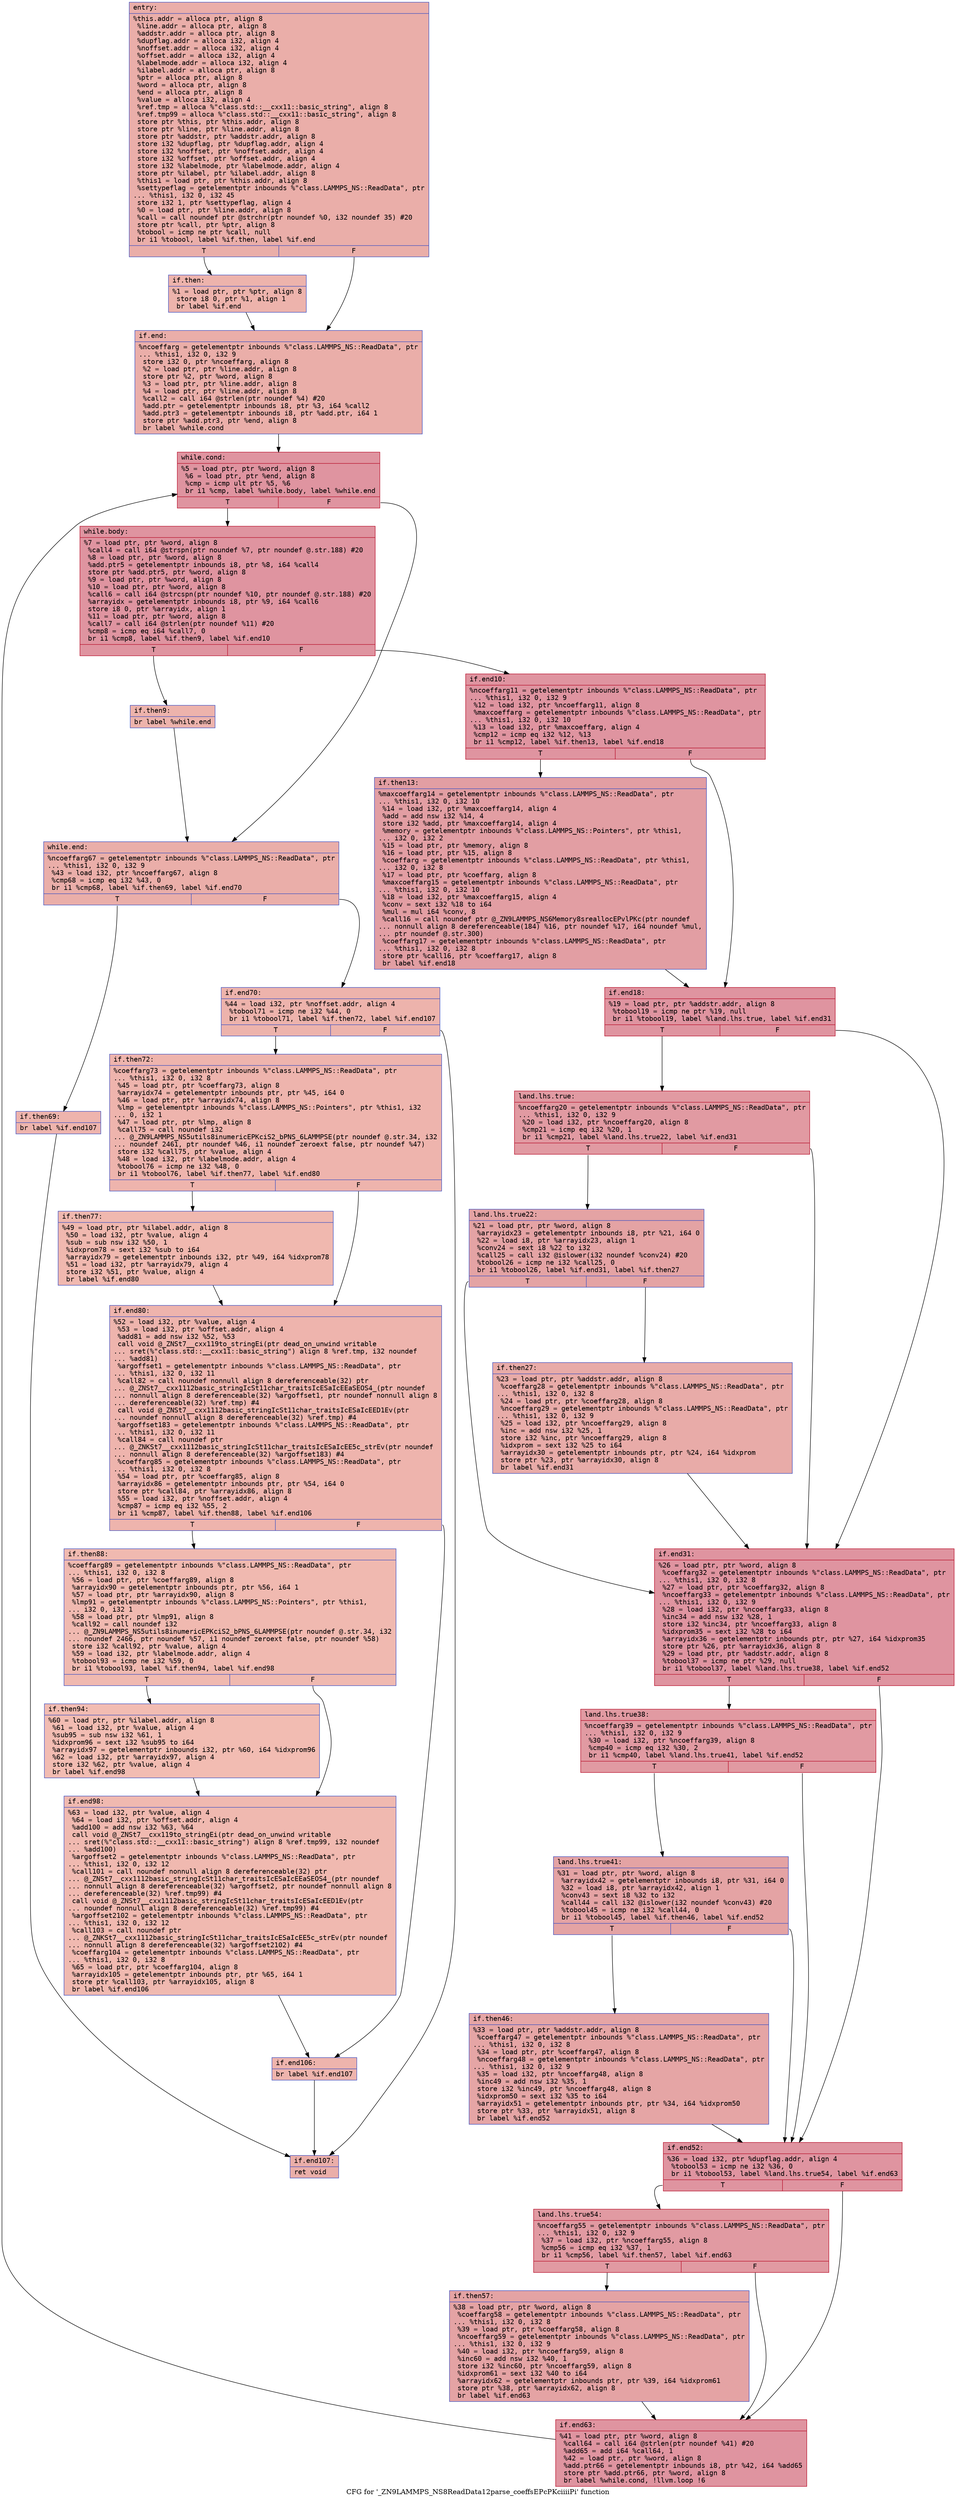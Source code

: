 digraph "CFG for '_ZN9LAMMPS_NS8ReadData12parse_coeffsEPcPKciiiiPi' function" {
	label="CFG for '_ZN9LAMMPS_NS8ReadData12parse_coeffsEPcPKciiiiPi' function";

	Node0x55c7e094fc70 [shape=record,color="#3d50c3ff", style=filled, fillcolor="#d0473d70" fontname="Courier",label="{entry:\l|  %this.addr = alloca ptr, align 8\l  %line.addr = alloca ptr, align 8\l  %addstr.addr = alloca ptr, align 8\l  %dupflag.addr = alloca i32, align 4\l  %noffset.addr = alloca i32, align 4\l  %offset.addr = alloca i32, align 4\l  %labelmode.addr = alloca i32, align 4\l  %ilabel.addr = alloca ptr, align 8\l  %ptr = alloca ptr, align 8\l  %word = alloca ptr, align 8\l  %end = alloca ptr, align 8\l  %value = alloca i32, align 4\l  %ref.tmp = alloca %\"class.std::__cxx11::basic_string\", align 8\l  %ref.tmp99 = alloca %\"class.std::__cxx11::basic_string\", align 8\l  store ptr %this, ptr %this.addr, align 8\l  store ptr %line, ptr %line.addr, align 8\l  store ptr %addstr, ptr %addstr.addr, align 8\l  store i32 %dupflag, ptr %dupflag.addr, align 4\l  store i32 %noffset, ptr %noffset.addr, align 4\l  store i32 %offset, ptr %offset.addr, align 4\l  store i32 %labelmode, ptr %labelmode.addr, align 4\l  store ptr %ilabel, ptr %ilabel.addr, align 8\l  %this1 = load ptr, ptr %this.addr, align 8\l  %settypeflag = getelementptr inbounds %\"class.LAMMPS_NS::ReadData\", ptr\l... %this1, i32 0, i32 45\l  store i32 1, ptr %settypeflag, align 4\l  %0 = load ptr, ptr %line.addr, align 8\l  %call = call noundef ptr @strchr(ptr noundef %0, i32 noundef 35) #20\l  store ptr %call, ptr %ptr, align 8\l  %tobool = icmp ne ptr %call, null\l  br i1 %tobool, label %if.then, label %if.end\l|{<s0>T|<s1>F}}"];
	Node0x55c7e094fc70:s0 -> Node0x55c7e0951b60[tooltip="entry -> if.then\nProbability 62.50%" ];
	Node0x55c7e094fc70:s1 -> Node0x55c7e0951bd0[tooltip="entry -> if.end\nProbability 37.50%" ];
	Node0x55c7e0951b60 [shape=record,color="#3d50c3ff", style=filled, fillcolor="#d6524470" fontname="Courier",label="{if.then:\l|  %1 = load ptr, ptr %ptr, align 8\l  store i8 0, ptr %1, align 1\l  br label %if.end\l}"];
	Node0x55c7e0951b60 -> Node0x55c7e0951bd0[tooltip="if.then -> if.end\nProbability 100.00%" ];
	Node0x55c7e0951bd0 [shape=record,color="#3d50c3ff", style=filled, fillcolor="#d0473d70" fontname="Courier",label="{if.end:\l|  %ncoeffarg = getelementptr inbounds %\"class.LAMMPS_NS::ReadData\", ptr\l... %this1, i32 0, i32 9\l  store i32 0, ptr %ncoeffarg, align 8\l  %2 = load ptr, ptr %line.addr, align 8\l  store ptr %2, ptr %word, align 8\l  %3 = load ptr, ptr %line.addr, align 8\l  %4 = load ptr, ptr %line.addr, align 8\l  %call2 = call i64 @strlen(ptr noundef %4) #20\l  %add.ptr = getelementptr inbounds i8, ptr %3, i64 %call2\l  %add.ptr3 = getelementptr inbounds i8, ptr %add.ptr, i64 1\l  store ptr %add.ptr3, ptr %end, align 8\l  br label %while.cond\l}"];
	Node0x55c7e0951bd0 -> Node0x55c7e0952470[tooltip="if.end -> while.cond\nProbability 100.00%" ];
	Node0x55c7e0952470 [shape=record,color="#b70d28ff", style=filled, fillcolor="#b70d2870" fontname="Courier",label="{while.cond:\l|  %5 = load ptr, ptr %word, align 8\l  %6 = load ptr, ptr %end, align 8\l  %cmp = icmp ult ptr %5, %6\l  br i1 %cmp, label %while.body, label %while.end\l|{<s0>T|<s1>F}}"];
	Node0x55c7e0952470:s0 -> Node0x55c7e09526a0[tooltip="while.cond -> while.body\nProbability 96.88%" ];
	Node0x55c7e0952470:s1 -> Node0x55c7e0952720[tooltip="while.cond -> while.end\nProbability 3.12%" ];
	Node0x55c7e09526a0 [shape=record,color="#b70d28ff", style=filled, fillcolor="#b70d2870" fontname="Courier",label="{while.body:\l|  %7 = load ptr, ptr %word, align 8\l  %call4 = call i64 @strspn(ptr noundef %7, ptr noundef @.str.188) #20\l  %8 = load ptr, ptr %word, align 8\l  %add.ptr5 = getelementptr inbounds i8, ptr %8, i64 %call4\l  store ptr %add.ptr5, ptr %word, align 8\l  %9 = load ptr, ptr %word, align 8\l  %10 = load ptr, ptr %word, align 8\l  %call6 = call i64 @strcspn(ptr noundef %10, ptr noundef @.str.188) #20\l  %arrayidx = getelementptr inbounds i8, ptr %9, i64 %call6\l  store i8 0, ptr %arrayidx, align 1\l  %11 = load ptr, ptr %word, align 8\l  %call7 = call i64 @strlen(ptr noundef %11) #20\l  %cmp8 = icmp eq i64 %call7, 0\l  br i1 %cmp8, label %if.then9, label %if.end10\l|{<s0>T|<s1>F}}"];
	Node0x55c7e09526a0:s0 -> Node0x55c7e09532b0[tooltip="while.body -> if.then9\nProbability 3.12%" ];
	Node0x55c7e09526a0:s1 -> Node0x55c7e0953330[tooltip="while.body -> if.end10\nProbability 96.88%" ];
	Node0x55c7e09532b0 [shape=record,color="#3d50c3ff", style=filled, fillcolor="#d6524470" fontname="Courier",label="{if.then9:\l|  br label %while.end\l}"];
	Node0x55c7e09532b0 -> Node0x55c7e0952720[tooltip="if.then9 -> while.end\nProbability 100.00%" ];
	Node0x55c7e0953330 [shape=record,color="#b70d28ff", style=filled, fillcolor="#b70d2870" fontname="Courier",label="{if.end10:\l|  %ncoeffarg11 = getelementptr inbounds %\"class.LAMMPS_NS::ReadData\", ptr\l... %this1, i32 0, i32 9\l  %12 = load i32, ptr %ncoeffarg11, align 8\l  %maxcoeffarg = getelementptr inbounds %\"class.LAMMPS_NS::ReadData\", ptr\l... %this1, i32 0, i32 10\l  %13 = load i32, ptr %maxcoeffarg, align 4\l  %cmp12 = icmp eq i32 %12, %13\l  br i1 %cmp12, label %if.then13, label %if.end18\l|{<s0>T|<s1>F}}"];
	Node0x55c7e0953330:s0 -> Node0x55c7e09537f0[tooltip="if.end10 -> if.then13\nProbability 50.00%" ];
	Node0x55c7e0953330:s1 -> Node0x55c7e062e0a0[tooltip="if.end10 -> if.end18\nProbability 50.00%" ];
	Node0x55c7e09537f0 [shape=record,color="#3d50c3ff", style=filled, fillcolor="#be242e70" fontname="Courier",label="{if.then13:\l|  %maxcoeffarg14 = getelementptr inbounds %\"class.LAMMPS_NS::ReadData\", ptr\l... %this1, i32 0, i32 10\l  %14 = load i32, ptr %maxcoeffarg14, align 4\l  %add = add nsw i32 %14, 4\l  store i32 %add, ptr %maxcoeffarg14, align 4\l  %memory = getelementptr inbounds %\"class.LAMMPS_NS::Pointers\", ptr %this1,\l... i32 0, i32 2\l  %15 = load ptr, ptr %memory, align 8\l  %16 = load ptr, ptr %15, align 8\l  %coeffarg = getelementptr inbounds %\"class.LAMMPS_NS::ReadData\", ptr %this1,\l... i32 0, i32 8\l  %17 = load ptr, ptr %coeffarg, align 8\l  %maxcoeffarg15 = getelementptr inbounds %\"class.LAMMPS_NS::ReadData\", ptr\l... %this1, i32 0, i32 10\l  %18 = load i32, ptr %maxcoeffarg15, align 4\l  %conv = sext i32 %18 to i64\l  %mul = mul i64 %conv, 8\l  %call16 = call noundef ptr @_ZN9LAMMPS_NS6Memory8sreallocEPvlPKc(ptr noundef\l... nonnull align 8 dereferenceable(184) %16, ptr noundef %17, i64 noundef %mul,\l... ptr noundef @.str.300)\l  %coeffarg17 = getelementptr inbounds %\"class.LAMMPS_NS::ReadData\", ptr\l... %this1, i32 0, i32 8\l  store ptr %call16, ptr %coeffarg17, align 8\l  br label %if.end18\l}"];
	Node0x55c7e09537f0 -> Node0x55c7e062e0a0[tooltip="if.then13 -> if.end18\nProbability 100.00%" ];
	Node0x55c7e062e0a0 [shape=record,color="#b70d28ff", style=filled, fillcolor="#b70d2870" fontname="Courier",label="{if.end18:\l|  %19 = load ptr, ptr %addstr.addr, align 8\l  %tobool19 = icmp ne ptr %19, null\l  br i1 %tobool19, label %land.lhs.true, label %if.end31\l|{<s0>T|<s1>F}}"];
	Node0x55c7e062e0a0:s0 -> Node0x55c7e086c690[tooltip="if.end18 -> land.lhs.true\nProbability 62.50%" ];
	Node0x55c7e062e0a0:s1 -> Node0x55c7e049f470[tooltip="if.end18 -> if.end31\nProbability 37.50%" ];
	Node0x55c7e086c690 [shape=record,color="#b70d28ff", style=filled, fillcolor="#bb1b2c70" fontname="Courier",label="{land.lhs.true:\l|  %ncoeffarg20 = getelementptr inbounds %\"class.LAMMPS_NS::ReadData\", ptr\l... %this1, i32 0, i32 9\l  %20 = load i32, ptr %ncoeffarg20, align 8\l  %cmp21 = icmp eq i32 %20, 1\l  br i1 %cmp21, label %land.lhs.true22, label %if.end31\l|{<s0>T|<s1>F}}"];
	Node0x55c7e086c690:s0 -> Node0x55c7e0954a80[tooltip="land.lhs.true -> land.lhs.true22\nProbability 50.00%" ];
	Node0x55c7e086c690:s1 -> Node0x55c7e049f470[tooltip="land.lhs.true -> if.end31\nProbability 50.00%" ];
	Node0x55c7e0954a80 [shape=record,color="#3d50c3ff", style=filled, fillcolor="#c32e3170" fontname="Courier",label="{land.lhs.true22:\l|  %21 = load ptr, ptr %word, align 8\l  %arrayidx23 = getelementptr inbounds i8, ptr %21, i64 0\l  %22 = load i8, ptr %arrayidx23, align 1\l  %conv24 = sext i8 %22 to i32\l  %call25 = call i32 @islower(i32 noundef %conv24) #20\l  %tobool26 = icmp ne i32 %call25, 0\l  br i1 %tobool26, label %if.end31, label %if.then27\l|{<s0>T|<s1>F}}"];
	Node0x55c7e0954a80:s0 -> Node0x55c7e049f470[tooltip="land.lhs.true22 -> if.end31\nProbability 62.50%" ];
	Node0x55c7e0954a80:s1 -> Node0x55c7e0955060[tooltip="land.lhs.true22 -> if.then27\nProbability 37.50%" ];
	Node0x55c7e0955060 [shape=record,color="#3d50c3ff", style=filled, fillcolor="#cc403a70" fontname="Courier",label="{if.then27:\l|  %23 = load ptr, ptr %addstr.addr, align 8\l  %coeffarg28 = getelementptr inbounds %\"class.LAMMPS_NS::ReadData\", ptr\l... %this1, i32 0, i32 8\l  %24 = load ptr, ptr %coeffarg28, align 8\l  %ncoeffarg29 = getelementptr inbounds %\"class.LAMMPS_NS::ReadData\", ptr\l... %this1, i32 0, i32 9\l  %25 = load i32, ptr %ncoeffarg29, align 8\l  %inc = add nsw i32 %25, 1\l  store i32 %inc, ptr %ncoeffarg29, align 8\l  %idxprom = sext i32 %25 to i64\l  %arrayidx30 = getelementptr inbounds ptr, ptr %24, i64 %idxprom\l  store ptr %23, ptr %arrayidx30, align 8\l  br label %if.end31\l}"];
	Node0x55c7e0955060 -> Node0x55c7e049f470[tooltip="if.then27 -> if.end31\nProbability 100.00%" ];
	Node0x55c7e049f470 [shape=record,color="#b70d28ff", style=filled, fillcolor="#b70d2870" fontname="Courier",label="{if.end31:\l|  %26 = load ptr, ptr %word, align 8\l  %coeffarg32 = getelementptr inbounds %\"class.LAMMPS_NS::ReadData\", ptr\l... %this1, i32 0, i32 8\l  %27 = load ptr, ptr %coeffarg32, align 8\l  %ncoeffarg33 = getelementptr inbounds %\"class.LAMMPS_NS::ReadData\", ptr\l... %this1, i32 0, i32 9\l  %28 = load i32, ptr %ncoeffarg33, align 8\l  %inc34 = add nsw i32 %28, 1\l  store i32 %inc34, ptr %ncoeffarg33, align 8\l  %idxprom35 = sext i32 %28 to i64\l  %arrayidx36 = getelementptr inbounds ptr, ptr %27, i64 %idxprom35\l  store ptr %26, ptr %arrayidx36, align 8\l  %29 = load ptr, ptr %addstr.addr, align 8\l  %tobool37 = icmp ne ptr %29, null\l  br i1 %tobool37, label %land.lhs.true38, label %if.end52\l|{<s0>T|<s1>F}}"];
	Node0x55c7e049f470:s0 -> Node0x55c7e0956080[tooltip="if.end31 -> land.lhs.true38\nProbability 62.50%" ];
	Node0x55c7e049f470:s1 -> Node0x55c7e0956100[tooltip="if.end31 -> if.end52\nProbability 37.50%" ];
	Node0x55c7e0956080 [shape=record,color="#b70d28ff", style=filled, fillcolor="#bb1b2c70" fontname="Courier",label="{land.lhs.true38:\l|  %ncoeffarg39 = getelementptr inbounds %\"class.LAMMPS_NS::ReadData\", ptr\l... %this1, i32 0, i32 9\l  %30 = load i32, ptr %ncoeffarg39, align 8\l  %cmp40 = icmp eq i32 %30, 2\l  br i1 %cmp40, label %land.lhs.true41, label %if.end52\l|{<s0>T|<s1>F}}"];
	Node0x55c7e0956080:s0 -> Node0x55c7e0956450[tooltip="land.lhs.true38 -> land.lhs.true41\nProbability 50.00%" ];
	Node0x55c7e0956080:s1 -> Node0x55c7e0956100[tooltip="land.lhs.true38 -> if.end52\nProbability 50.00%" ];
	Node0x55c7e0956450 [shape=record,color="#3d50c3ff", style=filled, fillcolor="#c32e3170" fontname="Courier",label="{land.lhs.true41:\l|  %31 = load ptr, ptr %word, align 8\l  %arrayidx42 = getelementptr inbounds i8, ptr %31, i64 0\l  %32 = load i8, ptr %arrayidx42, align 1\l  %conv43 = sext i8 %32 to i32\l  %call44 = call i32 @islower(i32 noundef %conv43) #20\l  %tobool45 = icmp ne i32 %call44, 0\l  br i1 %tobool45, label %if.then46, label %if.end52\l|{<s0>T|<s1>F}}"];
	Node0x55c7e0956450:s0 -> Node0x55c7e09569d0[tooltip="land.lhs.true41 -> if.then46\nProbability 62.50%" ];
	Node0x55c7e0956450:s1 -> Node0x55c7e0956100[tooltip="land.lhs.true41 -> if.end52\nProbability 37.50%" ];
	Node0x55c7e09569d0 [shape=record,color="#3d50c3ff", style=filled, fillcolor="#c5333470" fontname="Courier",label="{if.then46:\l|  %33 = load ptr, ptr %addstr.addr, align 8\l  %coeffarg47 = getelementptr inbounds %\"class.LAMMPS_NS::ReadData\", ptr\l... %this1, i32 0, i32 8\l  %34 = load ptr, ptr %coeffarg47, align 8\l  %ncoeffarg48 = getelementptr inbounds %\"class.LAMMPS_NS::ReadData\", ptr\l... %this1, i32 0, i32 9\l  %35 = load i32, ptr %ncoeffarg48, align 8\l  %inc49 = add nsw i32 %35, 1\l  store i32 %inc49, ptr %ncoeffarg48, align 8\l  %idxprom50 = sext i32 %35 to i64\l  %arrayidx51 = getelementptr inbounds ptr, ptr %34, i64 %idxprom50\l  store ptr %33, ptr %arrayidx51, align 8\l  br label %if.end52\l}"];
	Node0x55c7e09569d0 -> Node0x55c7e0956100[tooltip="if.then46 -> if.end52\nProbability 100.00%" ];
	Node0x55c7e0956100 [shape=record,color="#b70d28ff", style=filled, fillcolor="#b70d2870" fontname="Courier",label="{if.end52:\l|  %36 = load i32, ptr %dupflag.addr, align 4\l  %tobool53 = icmp ne i32 %36, 0\l  br i1 %tobool53, label %land.lhs.true54, label %if.end63\l|{<s0>T|<s1>F}}"];
	Node0x55c7e0956100:s0 -> Node0x55c7e0953870[tooltip="if.end52 -> land.lhs.true54\nProbability 62.50%" ];
	Node0x55c7e0956100:s1 -> Node0x55c7e09538f0[tooltip="if.end52 -> if.end63\nProbability 37.50%" ];
	Node0x55c7e0953870 [shape=record,color="#b70d28ff", style=filled, fillcolor="#bb1b2c70" fontname="Courier",label="{land.lhs.true54:\l|  %ncoeffarg55 = getelementptr inbounds %\"class.LAMMPS_NS::ReadData\", ptr\l... %this1, i32 0, i32 9\l  %37 = load i32, ptr %ncoeffarg55, align 8\l  %cmp56 = icmp eq i32 %37, 1\l  br i1 %cmp56, label %if.then57, label %if.end63\l|{<s0>T|<s1>F}}"];
	Node0x55c7e0953870:s0 -> Node0x55c7e0953c40[tooltip="land.lhs.true54 -> if.then57\nProbability 50.00%" ];
	Node0x55c7e0953870:s1 -> Node0x55c7e09538f0[tooltip="land.lhs.true54 -> if.end63\nProbability 50.00%" ];
	Node0x55c7e0953c40 [shape=record,color="#3d50c3ff", style=filled, fillcolor="#c32e3170" fontname="Courier",label="{if.then57:\l|  %38 = load ptr, ptr %word, align 8\l  %coeffarg58 = getelementptr inbounds %\"class.LAMMPS_NS::ReadData\", ptr\l... %this1, i32 0, i32 8\l  %39 = load ptr, ptr %coeffarg58, align 8\l  %ncoeffarg59 = getelementptr inbounds %\"class.LAMMPS_NS::ReadData\", ptr\l... %this1, i32 0, i32 9\l  %40 = load i32, ptr %ncoeffarg59, align 8\l  %inc60 = add nsw i32 %40, 1\l  store i32 %inc60, ptr %ncoeffarg59, align 8\l  %idxprom61 = sext i32 %40 to i64\l  %arrayidx62 = getelementptr inbounds ptr, ptr %39, i64 %idxprom61\l  store ptr %38, ptr %arrayidx62, align 8\l  br label %if.end63\l}"];
	Node0x55c7e0953c40 -> Node0x55c7e09538f0[tooltip="if.then57 -> if.end63\nProbability 100.00%" ];
	Node0x55c7e09538f0 [shape=record,color="#b70d28ff", style=filled, fillcolor="#b70d2870" fontname="Courier",label="{if.end63:\l|  %41 = load ptr, ptr %word, align 8\l  %call64 = call i64 @strlen(ptr noundef %41) #20\l  %add65 = add i64 %call64, 1\l  %42 = load ptr, ptr %word, align 8\l  %add.ptr66 = getelementptr inbounds i8, ptr %42, i64 %add65\l  store ptr %add.ptr66, ptr %word, align 8\l  br label %while.cond, !llvm.loop !6\l}"];
	Node0x55c7e09538f0 -> Node0x55c7e0952470[tooltip="if.end63 -> while.cond\nProbability 100.00%" ];
	Node0x55c7e0952720 [shape=record,color="#3d50c3ff", style=filled, fillcolor="#d0473d70" fontname="Courier",label="{while.end:\l|  %ncoeffarg67 = getelementptr inbounds %\"class.LAMMPS_NS::ReadData\", ptr\l... %this1, i32 0, i32 9\l  %43 = load i32, ptr %ncoeffarg67, align 8\l  %cmp68 = icmp eq i32 %43, 0\l  br i1 %cmp68, label %if.then69, label %if.end70\l|{<s0>T|<s1>F}}"];
	Node0x55c7e0952720:s0 -> Node0x55c7e0958d10[tooltip="while.end -> if.then69\nProbability 37.50%" ];
	Node0x55c7e0952720:s1 -> Node0x55c7e0958d90[tooltip="while.end -> if.end70\nProbability 62.50%" ];
	Node0x55c7e0958d10 [shape=record,color="#3d50c3ff", style=filled, fillcolor="#d8564670" fontname="Courier",label="{if.then69:\l|  br label %if.end107\l}"];
	Node0x55c7e0958d10 -> Node0x55c7e0958ec0[tooltip="if.then69 -> if.end107\nProbability 100.00%" ];
	Node0x55c7e0958d90 [shape=record,color="#3d50c3ff", style=filled, fillcolor="#d6524470" fontname="Courier",label="{if.end70:\l|  %44 = load i32, ptr %noffset.addr, align 4\l  %tobool71 = icmp ne i32 %44, 0\l  br i1 %tobool71, label %if.then72, label %if.end107\l|{<s0>T|<s1>F}}"];
	Node0x55c7e0958d90:s0 -> Node0x55c7e09590f0[tooltip="if.end70 -> if.then72\nProbability 62.50%" ];
	Node0x55c7e0958d90:s1 -> Node0x55c7e0958ec0[tooltip="if.end70 -> if.end107\nProbability 37.50%" ];
	Node0x55c7e09590f0 [shape=record,color="#3d50c3ff", style=filled, fillcolor="#d8564670" fontname="Courier",label="{if.then72:\l|  %coeffarg73 = getelementptr inbounds %\"class.LAMMPS_NS::ReadData\", ptr\l... %this1, i32 0, i32 8\l  %45 = load ptr, ptr %coeffarg73, align 8\l  %arrayidx74 = getelementptr inbounds ptr, ptr %45, i64 0\l  %46 = load ptr, ptr %arrayidx74, align 8\l  %lmp = getelementptr inbounds %\"class.LAMMPS_NS::Pointers\", ptr %this1, i32\l... 0, i32 1\l  %47 = load ptr, ptr %lmp, align 8\l  %call75 = call noundef i32\l... @_ZN9LAMMPS_NS5utils8inumericEPKciS2_bPNS_6LAMMPSE(ptr noundef @.str.34, i32\l... noundef 2461, ptr noundef %46, i1 noundef zeroext false, ptr noundef %47)\l  store i32 %call75, ptr %value, align 4\l  %48 = load i32, ptr %labelmode.addr, align 4\l  %tobool76 = icmp ne i32 %48, 0\l  br i1 %tobool76, label %if.then77, label %if.end80\l|{<s0>T|<s1>F}}"];
	Node0x55c7e09590f0:s0 -> Node0x55c7e095a210[tooltip="if.then72 -> if.then77\nProbability 62.50%" ];
	Node0x55c7e09590f0:s1 -> Node0x55c7e095a290[tooltip="if.then72 -> if.end80\nProbability 37.50%" ];
	Node0x55c7e095a210 [shape=record,color="#3d50c3ff", style=filled, fillcolor="#dc5d4a70" fontname="Courier",label="{if.then77:\l|  %49 = load ptr, ptr %ilabel.addr, align 8\l  %50 = load i32, ptr %value, align 4\l  %sub = sub nsw i32 %50, 1\l  %idxprom78 = sext i32 %sub to i64\l  %arrayidx79 = getelementptr inbounds i32, ptr %49, i64 %idxprom78\l  %51 = load i32, ptr %arrayidx79, align 4\l  store i32 %51, ptr %value, align 4\l  br label %if.end80\l}"];
	Node0x55c7e095a210 -> Node0x55c7e095a290[tooltip="if.then77 -> if.end80\nProbability 100.00%" ];
	Node0x55c7e095a290 [shape=record,color="#3d50c3ff", style=filled, fillcolor="#d8564670" fontname="Courier",label="{if.end80:\l|  %52 = load i32, ptr %value, align 4\l  %53 = load i32, ptr %offset.addr, align 4\l  %add81 = add nsw i32 %52, %53\l  call void @_ZNSt7__cxx119to_stringEi(ptr dead_on_unwind writable\l... sret(%\"class.std::__cxx11::basic_string\") align 8 %ref.tmp, i32 noundef\l... %add81)\l  %argoffset1 = getelementptr inbounds %\"class.LAMMPS_NS::ReadData\", ptr\l... %this1, i32 0, i32 11\l  %call82 = call noundef nonnull align 8 dereferenceable(32) ptr\l... @_ZNSt7__cxx1112basic_stringIcSt11char_traitsIcESaIcEEaSEOS4_(ptr noundef\l... nonnull align 8 dereferenceable(32) %argoffset1, ptr noundef nonnull align 8\l... dereferenceable(32) %ref.tmp) #4\l  call void @_ZNSt7__cxx1112basic_stringIcSt11char_traitsIcESaIcEED1Ev(ptr\l... noundef nonnull align 8 dereferenceable(32) %ref.tmp) #4\l  %argoffset183 = getelementptr inbounds %\"class.LAMMPS_NS::ReadData\", ptr\l... %this1, i32 0, i32 11\l  %call84 = call noundef ptr\l... @_ZNKSt7__cxx1112basic_stringIcSt11char_traitsIcESaIcEE5c_strEv(ptr noundef\l... nonnull align 8 dereferenceable(32) %argoffset183) #4\l  %coeffarg85 = getelementptr inbounds %\"class.LAMMPS_NS::ReadData\", ptr\l... %this1, i32 0, i32 8\l  %54 = load ptr, ptr %coeffarg85, align 8\l  %arrayidx86 = getelementptr inbounds ptr, ptr %54, i64 0\l  store ptr %call84, ptr %arrayidx86, align 8\l  %55 = load i32, ptr %noffset.addr, align 4\l  %cmp87 = icmp eq i32 %55, 2\l  br i1 %cmp87, label %if.then88, label %if.end106\l|{<s0>T|<s1>F}}"];
	Node0x55c7e095a290:s0 -> Node0x55c7e095acf0[tooltip="if.end80 -> if.then88\nProbability 50.00%" ];
	Node0x55c7e095a290:s1 -> Node0x55c7e095b5c0[tooltip="if.end80 -> if.end106\nProbability 50.00%" ];
	Node0x55c7e095acf0 [shape=record,color="#3d50c3ff", style=filled, fillcolor="#de614d70" fontname="Courier",label="{if.then88:\l|  %coeffarg89 = getelementptr inbounds %\"class.LAMMPS_NS::ReadData\", ptr\l... %this1, i32 0, i32 8\l  %56 = load ptr, ptr %coeffarg89, align 8\l  %arrayidx90 = getelementptr inbounds ptr, ptr %56, i64 1\l  %57 = load ptr, ptr %arrayidx90, align 8\l  %lmp91 = getelementptr inbounds %\"class.LAMMPS_NS::Pointers\", ptr %this1,\l... i32 0, i32 1\l  %58 = load ptr, ptr %lmp91, align 8\l  %call92 = call noundef i32\l... @_ZN9LAMMPS_NS5utils8inumericEPKciS2_bPNS_6LAMMPSE(ptr noundef @.str.34, i32\l... noundef 2466, ptr noundef %57, i1 noundef zeroext false, ptr noundef %58)\l  store i32 %call92, ptr %value, align 4\l  %59 = load i32, ptr %labelmode.addr, align 4\l  %tobool93 = icmp ne i32 %59, 0\l  br i1 %tobool93, label %if.then94, label %if.end98\l|{<s0>T|<s1>F}}"];
	Node0x55c7e095acf0:s0 -> Node0x55c7e095bed0[tooltip="if.then88 -> if.then94\nProbability 62.50%" ];
	Node0x55c7e095acf0:s1 -> Node0x55c7e095bf50[tooltip="if.then88 -> if.end98\nProbability 37.50%" ];
	Node0x55c7e095bed0 [shape=record,color="#3d50c3ff", style=filled, fillcolor="#e1675170" fontname="Courier",label="{if.then94:\l|  %60 = load ptr, ptr %ilabel.addr, align 8\l  %61 = load i32, ptr %value, align 4\l  %sub95 = sub nsw i32 %61, 1\l  %idxprom96 = sext i32 %sub95 to i64\l  %arrayidx97 = getelementptr inbounds i32, ptr %60, i64 %idxprom96\l  %62 = load i32, ptr %arrayidx97, align 4\l  store i32 %62, ptr %value, align 4\l  br label %if.end98\l}"];
	Node0x55c7e095bed0 -> Node0x55c7e095bf50[tooltip="if.then94 -> if.end98\nProbability 100.00%" ];
	Node0x55c7e095bf50 [shape=record,color="#3d50c3ff", style=filled, fillcolor="#de614d70" fontname="Courier",label="{if.end98:\l|  %63 = load i32, ptr %value, align 4\l  %64 = load i32, ptr %offset.addr, align 4\l  %add100 = add nsw i32 %63, %64\l  call void @_ZNSt7__cxx119to_stringEi(ptr dead_on_unwind writable\l... sret(%\"class.std::__cxx11::basic_string\") align 8 %ref.tmp99, i32 noundef\l... %add100)\l  %argoffset2 = getelementptr inbounds %\"class.LAMMPS_NS::ReadData\", ptr\l... %this1, i32 0, i32 12\l  %call101 = call noundef nonnull align 8 dereferenceable(32) ptr\l... @_ZNSt7__cxx1112basic_stringIcSt11char_traitsIcESaIcEEaSEOS4_(ptr noundef\l... nonnull align 8 dereferenceable(32) %argoffset2, ptr noundef nonnull align 8\l... dereferenceable(32) %ref.tmp99) #4\l  call void @_ZNSt7__cxx1112basic_stringIcSt11char_traitsIcESaIcEED1Ev(ptr\l... noundef nonnull align 8 dereferenceable(32) %ref.tmp99) #4\l  %argoffset2102 = getelementptr inbounds %\"class.LAMMPS_NS::ReadData\", ptr\l... %this1, i32 0, i32 12\l  %call103 = call noundef ptr\l... @_ZNKSt7__cxx1112basic_stringIcSt11char_traitsIcESaIcEE5c_strEv(ptr noundef\l... nonnull align 8 dereferenceable(32) %argoffset2102) #4\l  %coeffarg104 = getelementptr inbounds %\"class.LAMMPS_NS::ReadData\", ptr\l... %this1, i32 0, i32 8\l  %65 = load ptr, ptr %coeffarg104, align 8\l  %arrayidx105 = getelementptr inbounds ptr, ptr %65, i64 1\l  store ptr %call103, ptr %arrayidx105, align 8\l  br label %if.end106\l}"];
	Node0x55c7e095bf50 -> Node0x55c7e095b5c0[tooltip="if.end98 -> if.end106\nProbability 100.00%" ];
	Node0x55c7e095b5c0 [shape=record,color="#3d50c3ff", style=filled, fillcolor="#d8564670" fontname="Courier",label="{if.end106:\l|  br label %if.end107\l}"];
	Node0x55c7e095b5c0 -> Node0x55c7e0958ec0[tooltip="if.end106 -> if.end107\nProbability 100.00%" ];
	Node0x55c7e0958ec0 [shape=record,color="#3d50c3ff", style=filled, fillcolor="#d0473d70" fontname="Courier",label="{if.end107:\l|  ret void\l}"];
}
